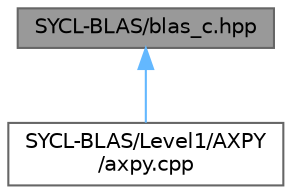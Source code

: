 digraph "SYCL-BLAS/blas_c.hpp"
{
 // LATEX_PDF_SIZE
  bgcolor="transparent";
  edge [fontname=Helvetica,fontsize=10,labelfontname=Helvetica,labelfontsize=10];
  node [fontname=Helvetica,fontsize=10,shape=box,height=0.2,width=0.4];
  Node1 [id="Node000001",label="SYCL-BLAS/blas_c.hpp",height=0.2,width=0.4,color="gray40", fillcolor="grey60", style="filled", fontcolor="black",tooltip=" "];
  Node1 -> Node2 [id="edge1_Node000001_Node000002",dir="back",color="steelblue1",style="solid",tooltip=" "];
  Node2 [id="Node000002",label="SYCL-BLAS/Level1/AXPY\l/axpy.cpp",height=0.2,width=0.4,color="grey40", fillcolor="white", style="filled",URL="$Level1_2AXPY_2axpy_8cpp.html",tooltip=" "];
}
